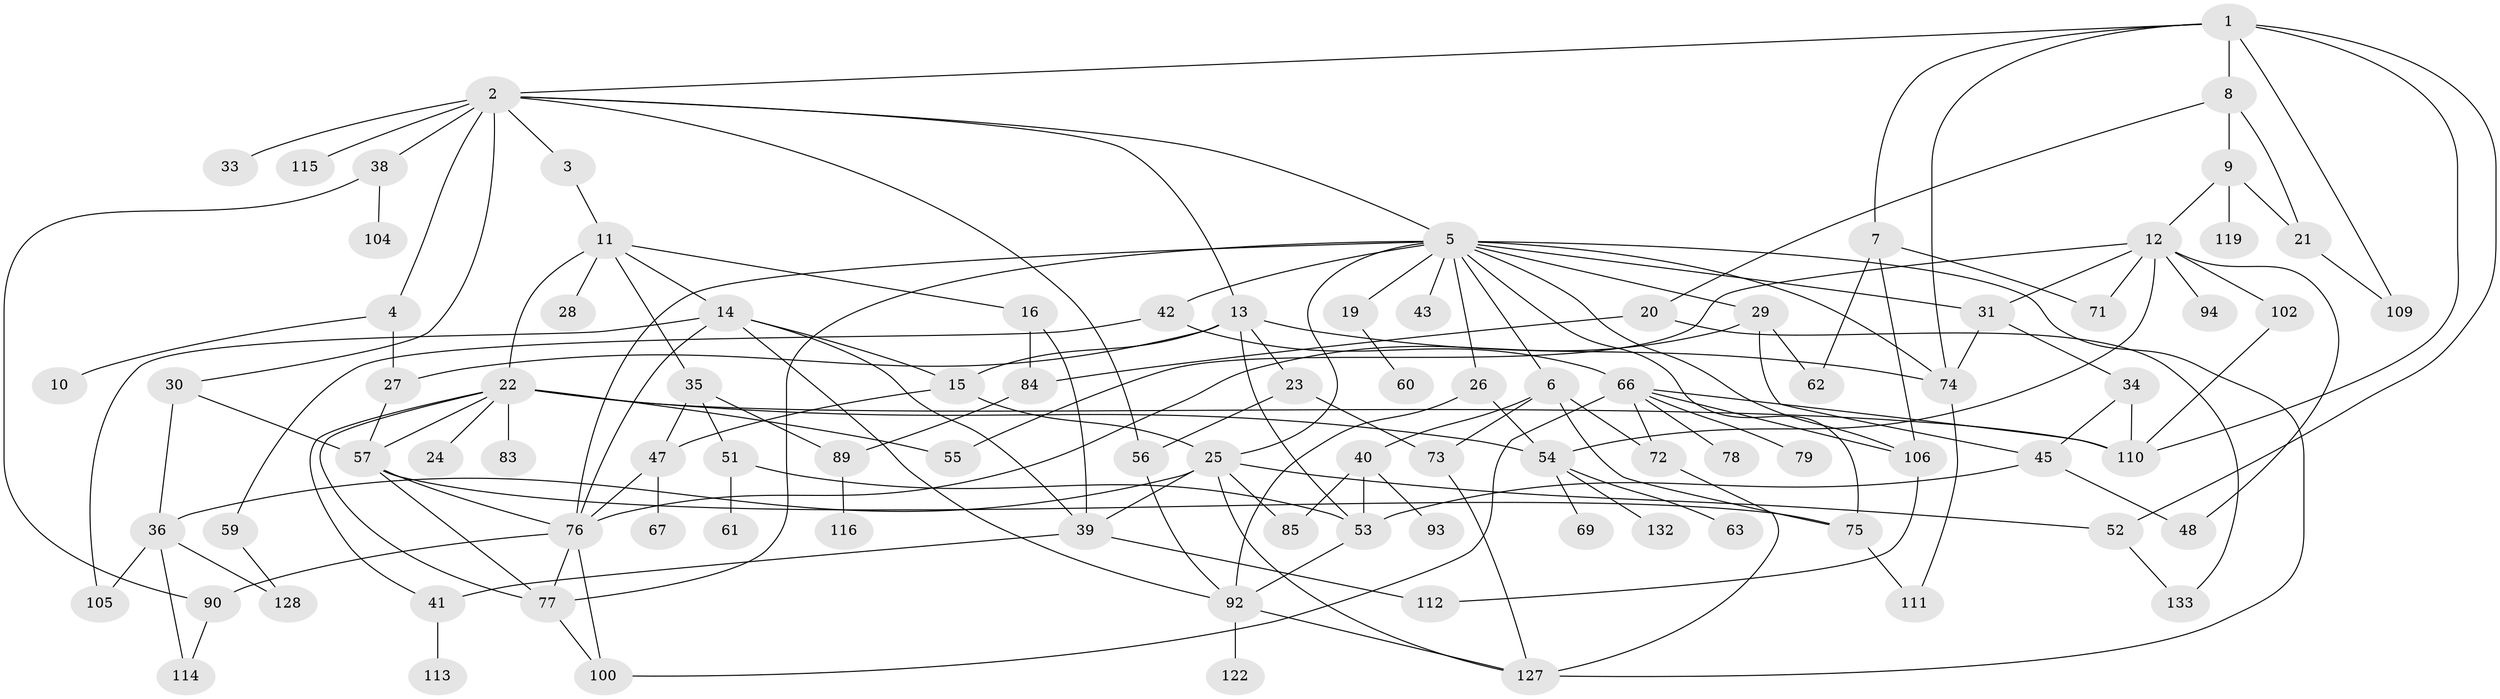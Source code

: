 // original degree distribution, {7: 0.007518796992481203, 10: 0.007518796992481203, 2: 0.21052631578947367, 3: 0.2556390977443609, 9: 0.007518796992481203, 5: 0.03759398496240601, 4: 0.22556390977443608, 1: 0.20300751879699247, 6: 0.03759398496240601, 8: 0.007518796992481203}
// Generated by graph-tools (version 1.1) at 2025/17/03/04/25 18:17:01]
// undirected, 93 vertices, 156 edges
graph export_dot {
graph [start="1"]
  node [color=gray90,style=filled];
  1;
  2;
  3;
  4;
  5 [super="+18+32"];
  6;
  7;
  8;
  9;
  10;
  11;
  12 [super="+97"];
  13 [super="+17"];
  14;
  15;
  16;
  19 [super="+37"];
  20;
  21;
  22 [super="+44"];
  23;
  24;
  25 [super="+46+68"];
  26;
  27 [super="+95"];
  28;
  29;
  30;
  31;
  33;
  34 [super="+107"];
  35;
  36;
  38;
  39 [super="+101"];
  40 [super="+86+108"];
  41 [super="+58"];
  42;
  43;
  45 [super="+49+98"];
  47;
  48 [super="+64"];
  51;
  52;
  53 [super="+82"];
  54 [super="+65"];
  55;
  56;
  57 [super="+80"];
  59;
  60;
  61;
  62 [super="+91"];
  63;
  66 [super="+70"];
  67;
  69;
  71;
  72;
  73 [super="+117"];
  74 [super="+120"];
  75 [super="+87+96"];
  76 [super="+88+126"];
  77 [super="+103"];
  78;
  79;
  83;
  84;
  85;
  89;
  90;
  92;
  93;
  94;
  100;
  102;
  104;
  105;
  106 [super="+123"];
  109;
  110 [super="+131"];
  111;
  112;
  113;
  114;
  115;
  116;
  119;
  122;
  127 [super="+129+130"];
  128;
  132;
  133;
  1 -- 2;
  1 -- 7;
  1 -- 8;
  1 -- 52;
  1 -- 110;
  1 -- 109;
  1 -- 74;
  2 -- 3;
  2 -- 4;
  2 -- 5;
  2 -- 13;
  2 -- 30;
  2 -- 33;
  2 -- 38;
  2 -- 115;
  2 -- 56;
  3 -- 11;
  4 -- 10;
  4 -- 27;
  5 -- 6;
  5 -- 19;
  5 -- 26;
  5 -- 29;
  5 -- 42;
  5 -- 43 [weight=2];
  5 -- 75;
  5 -- 76;
  5 -- 31;
  5 -- 127;
  5 -- 25;
  5 -- 106;
  5 -- 74;
  5 -- 77;
  6 -- 40;
  6 -- 72;
  6 -- 73;
  6 -- 75;
  7 -- 62;
  7 -- 71;
  7 -- 106;
  8 -- 9;
  8 -- 20;
  8 -- 21;
  9 -- 12;
  9 -- 119;
  9 -- 21;
  11 -- 14;
  11 -- 16;
  11 -- 22;
  11 -- 28;
  11 -- 35;
  12 -- 31;
  12 -- 94;
  12 -- 55;
  12 -- 48;
  12 -- 102;
  12 -- 54;
  12 -- 71;
  13 -- 23;
  13 -- 74;
  13 -- 53;
  13 -- 27;
  13 -- 15;
  14 -- 15;
  14 -- 39;
  14 -- 92;
  14 -- 105;
  14 -- 76;
  15 -- 25;
  15 -- 47;
  16 -- 84;
  16 -- 39;
  19 -- 60;
  20 -- 84;
  20 -- 133;
  21 -- 109;
  22 -- 24;
  22 -- 41;
  22 -- 55;
  22 -- 83;
  22 -- 77;
  22 -- 110;
  22 -- 54;
  22 -- 57;
  23 -- 56;
  23 -- 73;
  25 -- 127;
  25 -- 85;
  25 -- 52;
  25 -- 36;
  25 -- 39;
  26 -- 54;
  26 -- 92;
  27 -- 57;
  29 -- 76;
  29 -- 62;
  29 -- 45;
  30 -- 36;
  30 -- 57;
  31 -- 34;
  31 -- 74;
  34 -- 45;
  34 -- 110;
  35 -- 51;
  35 -- 47;
  35 -- 89;
  36 -- 114;
  36 -- 128;
  36 -- 105;
  38 -- 90;
  38 -- 104;
  39 -- 112;
  39 -- 41;
  40 -- 93;
  40 -- 85;
  40 -- 53;
  41 -- 113;
  42 -- 59;
  42 -- 66;
  45 -- 48;
  45 -- 53;
  47 -- 67;
  47 -- 76;
  51 -- 53;
  51 -- 61;
  52 -- 133;
  53 -- 92;
  54 -- 63;
  54 -- 69;
  54 -- 132;
  56 -- 92;
  57 -- 77;
  57 -- 75;
  57 -- 76;
  59 -- 128;
  66 -- 110;
  66 -- 72;
  66 -- 100;
  66 -- 106;
  66 -- 78;
  66 -- 79;
  72 -- 127;
  73 -- 127;
  74 -- 111;
  75 -- 111;
  76 -- 90;
  76 -- 100;
  76 -- 77;
  77 -- 100;
  84 -- 89;
  89 -- 116;
  90 -- 114;
  92 -- 122;
  92 -- 127;
  102 -- 110;
  106 -- 112;
}
